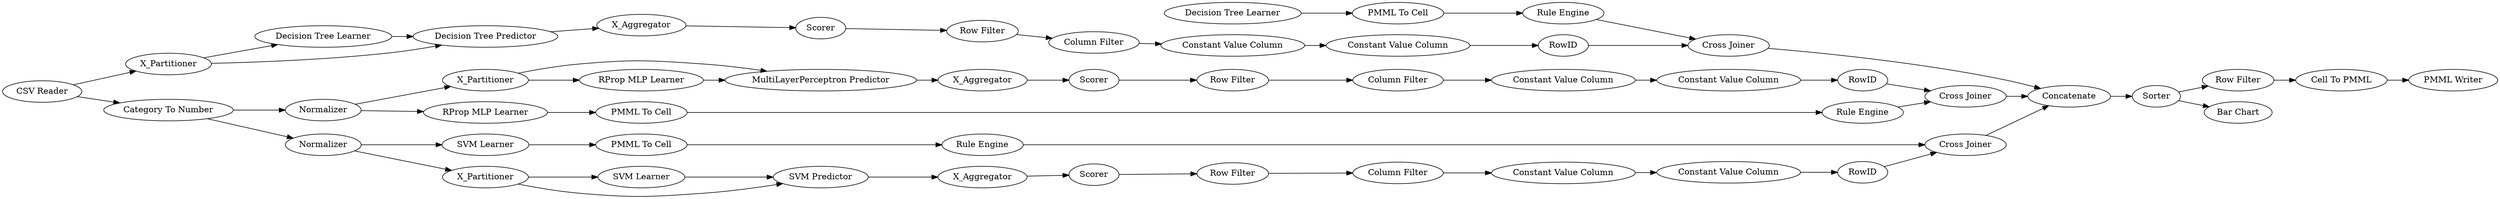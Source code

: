 digraph {
	"-8842050578996792278_60" [label=Concatenate]
	"-4332946225136528908_290" [label="Constant Value Column"]
	"2207029084486841385_39" [label=Normalizer]
	"-289653877496848793_7" [label=X_Aggregator]
	"-1584735580871168004_35" [label="RProp MLP Learner"]
	"2207029084486841385_40" [label=Scorer]
	"-4332946225136528908_292" [label="Constant Value Column"]
	"1558186750379651923_292" [label="Constant Value Column"]
	"-4332946225136528908_9" [label="Row Filter"]
	"-8949056670213185951_34" [label="PMML To Cell"]
	"-8842050578996792278_54" [label="Cell To PMML"]
	"1558186750379651923_294" [label="Column Filter"]
	"-289653877496848793_32" [label="Decision Tree Predictor"]
	"-3959829302410328572_34" [label="Rule Engine"]
	"-3784543614846119953_9" [label="Row Filter"]
	"-3784543614846119953_294" [label="Column Filter"]
	"-3784543614846119953_293" [label=RowID]
	"-5152654117409141850_31" [label="SVM Learner"]
	"-8842050578996792278_63" [label="CSV Reader"]
	"-4332946225136528908_293" [label=RowID]
	"-1584735580871168004_34" [label="Rule Engine"]
	"-289653877496848793_39" [label=Scorer]
	"1558186750379651923_290" [label="Constant Value Column"]
	"-8842050578996792278_61" [label="PMML Writer"]
	"1558186750379651923_9" [label="Row Filter"]
	"2207029084486841385_32" [label="MultiLayerPerceptron Predictor"]
	"-289653877496848793_31" [label="Decision Tree Learner"]
	"-5152654117409141850_40" [label=Normalizer]
	"2207029084486841385_2" [label=X_Partitioner]
	"-5152654117409141850_32" [label="SVM Predictor"]
	"-3784543614846119953_292" [label="Constant Value Column"]
	"-5152654117409141850_7" [label=X_Aggregator]
	"-8842050578996792278_53" [label="Row Filter"]
	"-5152654117409141850_41" [label=Scorer]
	"-8842050578996792278_58" [label="Category To Number"]
	"-8949056670213185951_35" [label="Rule Engine"]
	"2207029084486841385_31" [label="RProp MLP Learner"]
	"-5152654117409141850_2" [label=X_Partitioner]
	"-289653877496848793_38" [label="Cross Joiner"]
	"-3784543614846119953_290" [label="Constant Value Column"]
	"-3959829302410328572_33" [label="Decision Tree Learner"]
	"2207029084486841385_7" [label=X_Aggregator]
	"2207029084486841385_38" [label="Cross Joiner"]
	"-8842050578996792278_59" [label="Bar Chart"]
	"-5152654117409141850_39" [label="Cross Joiner"]
	"-4332946225136528908_294" [label="Column Filter"]
	"-8949056670213185951_33" [label="SVM Learner"]
	"1558186750379651923_293" [label=RowID]
	"-8842050578996792278_52" [label=Sorter]
	"-3959829302410328572_28" [label="PMML To Cell"]
	"-1584735580871168004_22" [label="PMML To Cell"]
	"-289653877496848793_2" [label=X_Partitioner]
	"-8842050578996792278_63" -> "-289653877496848793_2"
	"-1584735580871168004_35" -> "-1584735580871168004_22"
	"2207029084486841385_2" -> "2207029084486841385_31"
	"-289653877496848793_39" -> "-4332946225136528908_9"
	"-289653877496848793_2" -> "-289653877496848793_32"
	"1558186750379651923_290" -> "1558186750379651923_292"
	"1558186750379651923_294" -> "1558186750379651923_290"
	"-5152654117409141850_39" -> "-8842050578996792278_60"
	"-4332946225136528908_9" -> "-4332946225136528908_294"
	"-3784543614846119953_294" -> "-3784543614846119953_290"
	"2207029084486841385_40" -> "-3784543614846119953_9"
	"-8842050578996792278_52" -> "-8842050578996792278_59"
	"-3784543614846119953_9" -> "-3784543614846119953_294"
	"-8842050578996792278_53" -> "-8842050578996792278_54"
	"-3784543614846119953_290" -> "-3784543614846119953_292"
	"-3784543614846119953_293" -> "2207029084486841385_38"
	"-8949056670213185951_33" -> "-8949056670213185951_34"
	"-8949056670213185951_35" -> "-5152654117409141850_39"
	"-289653877496848793_31" -> "-289653877496848793_32"
	"-3959829302410328572_34" -> "-289653877496848793_38"
	"-8842050578996792278_54" -> "-8842050578996792278_61"
	"-3959829302410328572_28" -> "-3959829302410328572_34"
	"2207029084486841385_39" -> "2207029084486841385_2"
	"-3959829302410328572_33" -> "-3959829302410328572_28"
	"-289653877496848793_38" -> "-8842050578996792278_60"
	"-5152654117409141850_7" -> "-5152654117409141850_41"
	"-289653877496848793_32" -> "-289653877496848793_7"
	"-8842050578996792278_52" -> "-8842050578996792278_53"
	"-8842050578996792278_58" -> "2207029084486841385_39"
	"-1584735580871168004_34" -> "2207029084486841385_38"
	"-5152654117409141850_40" -> "-5152654117409141850_2"
	"-5152654117409141850_2" -> "-5152654117409141850_31"
	"2207029084486841385_31" -> "2207029084486841385_32"
	"-5152654117409141850_2" -> "-5152654117409141850_32"
	"1558186750379651923_292" -> "1558186750379651923_293"
	"2207029084486841385_2" -> "2207029084486841385_32"
	"-4332946225136528908_293" -> "-289653877496848793_38"
	"-5152654117409141850_31" -> "-5152654117409141850_32"
	"2207029084486841385_7" -> "2207029084486841385_40"
	"-1584735580871168004_22" -> "-1584735580871168004_34"
	"-4332946225136528908_294" -> "-4332946225136528908_290"
	"-8842050578996792278_58" -> "-5152654117409141850_40"
	"2207029084486841385_32" -> "2207029084486841385_7"
	"1558186750379651923_9" -> "1558186750379651923_294"
	"-5152654117409141850_40" -> "-8949056670213185951_33"
	"-8949056670213185951_34" -> "-8949056670213185951_35"
	"2207029084486841385_39" -> "-1584735580871168004_35"
	"-4332946225136528908_292" -> "-4332946225136528908_293"
	"-4332946225136528908_290" -> "-4332946225136528908_292"
	"-289653877496848793_2" -> "-289653877496848793_31"
	"-8842050578996792278_63" -> "-8842050578996792278_58"
	"-3784543614846119953_292" -> "-3784543614846119953_293"
	"-8842050578996792278_60" -> "-8842050578996792278_52"
	"2207029084486841385_38" -> "-8842050578996792278_60"
	"-5152654117409141850_32" -> "-5152654117409141850_7"
	"1558186750379651923_293" -> "-5152654117409141850_39"
	"-5152654117409141850_41" -> "1558186750379651923_9"
	"-289653877496848793_7" -> "-289653877496848793_39"
	rankdir=LR
}
